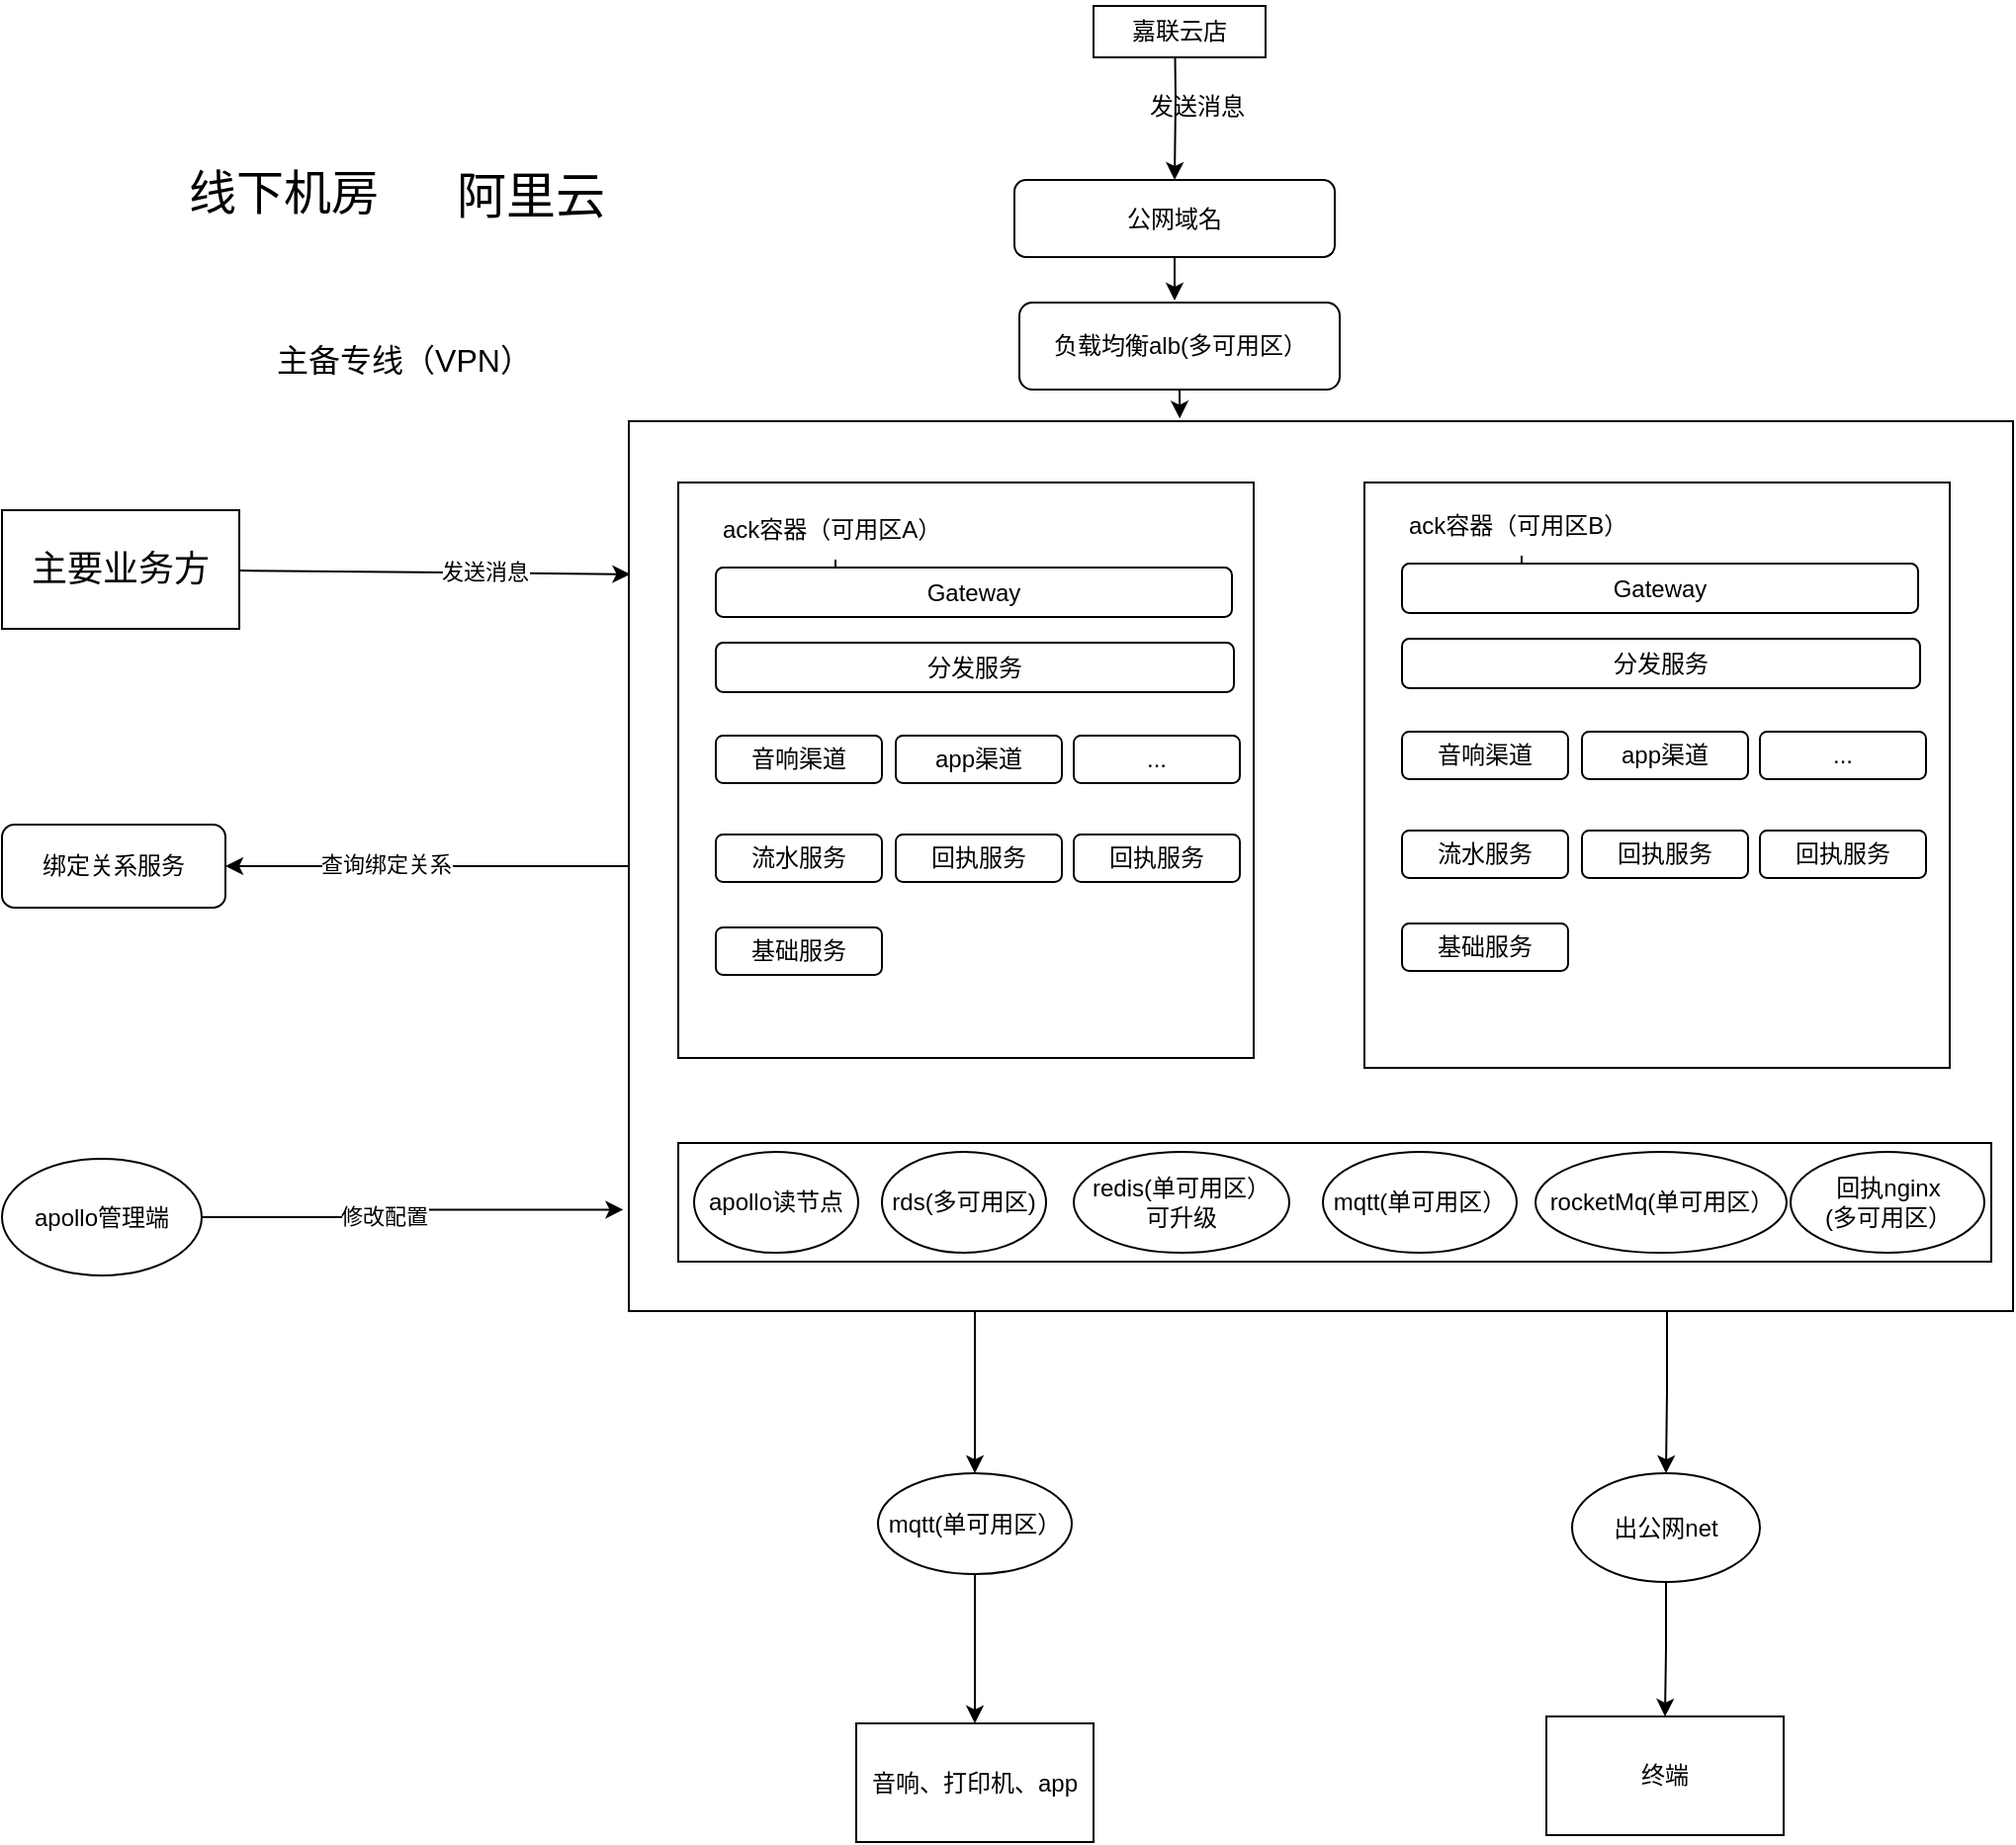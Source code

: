 <mxfile version="21.0.6" type="github">
  <diagram name="第 1 页" id="MCr-TpRp9YQij4r24jKr">
    <mxGraphModel dx="3622" dy="826" grid="0" gridSize="10" guides="1" tooltips="1" connect="1" arrows="1" fold="1" page="1" pageScale="1" pageWidth="2339" pageHeight="3300" math="0" shadow="0">
      <root>
        <mxCell id="0" />
        <mxCell id="1" parent="0" />
        <mxCell id="wj7ze2FspyCpMLqPtbik-85" style="edgeStyle=orthogonalEdgeStyle;rounded=0;orthogonalLoop=1;jettySize=auto;html=1;entryX=1;entryY=0.5;entryDx=0;entryDy=0;" edge="1" parent="1" source="wj7ze2FspyCpMLqPtbik-46" target="wj7ze2FspyCpMLqPtbik-72">
          <mxGeometry relative="1" as="geometry" />
        </mxCell>
        <mxCell id="wj7ze2FspyCpMLqPtbik-90" value="查询绑定关系" style="edgeLabel;html=1;align=center;verticalAlign=middle;resizable=0;points=[];" vertex="1" connectable="0" parent="wj7ze2FspyCpMLqPtbik-85">
          <mxGeometry x="0.194" y="-1" relative="1" as="geometry">
            <mxPoint x="-1" as="offset" />
          </mxGeometry>
        </mxCell>
        <mxCell id="wj7ze2FspyCpMLqPtbik-102" style="edgeStyle=orthogonalEdgeStyle;rounded=0;orthogonalLoop=1;jettySize=auto;html=1;exitX=0.25;exitY=1;exitDx=0;exitDy=0;entryX=0.5;entryY=0;entryDx=0;entryDy=0;" edge="1" parent="1" source="wj7ze2FspyCpMLqPtbik-46" target="wj7ze2FspyCpMLqPtbik-101">
          <mxGeometry relative="1" as="geometry" />
        </mxCell>
        <mxCell id="wj7ze2FspyCpMLqPtbik-103" style="edgeStyle=orthogonalEdgeStyle;rounded=0;orthogonalLoop=1;jettySize=auto;html=1;exitX=0.75;exitY=1;exitDx=0;exitDy=0;entryX=0.5;entryY=0;entryDx=0;entryDy=0;" edge="1" parent="1" source="wj7ze2FspyCpMLqPtbik-46" target="wj7ze2FspyCpMLqPtbik-94">
          <mxGeometry relative="1" as="geometry" />
        </mxCell>
        <mxCell id="wj7ze2FspyCpMLqPtbik-46" value="" style="rounded=0;whiteSpace=wrap;html=1;fillStyle=auto;gradientColor=default;fillColor=none;" vertex="1" parent="1">
          <mxGeometry x="113" y="242" width="700" height="450" as="geometry" />
        </mxCell>
        <mxCell id="wj7ze2FspyCpMLqPtbik-113" style="edgeStyle=orthogonalEdgeStyle;rounded=0;orthogonalLoop=1;jettySize=auto;html=1;exitX=0.5;exitY=1;exitDx=0;exitDy=0;" edge="1" parent="1" source="wj7ze2FspyCpMLqPtbik-2">
          <mxGeometry relative="1" as="geometry">
            <mxPoint x="389" y="181" as="targetPoint" />
            <Array as="points">
              <mxPoint x="389" y="181" />
              <mxPoint x="389" y="181" />
            </Array>
          </mxGeometry>
        </mxCell>
        <mxCell id="wj7ze2FspyCpMLqPtbik-2" value="公网域名" style="rounded=1;whiteSpace=wrap;html=1;" vertex="1" parent="1">
          <mxGeometry x="308" y="120" width="162" height="39" as="geometry" />
        </mxCell>
        <mxCell id="wj7ze2FspyCpMLqPtbik-3" value="" style="whiteSpace=wrap;html=1;aspect=fixed;" vertex="1" parent="1">
          <mxGeometry x="138" y="273" width="291" height="291" as="geometry" />
        </mxCell>
        <mxCell id="wj7ze2FspyCpMLqPtbik-30" value="" style="edgeStyle=orthogonalEdgeStyle;rounded=0;orthogonalLoop=1;jettySize=auto;html=1;" edge="1" parent="1" source="wj7ze2FspyCpMLqPtbik-4" target="wj7ze2FspyCpMLqPtbik-5">
          <mxGeometry relative="1" as="geometry" />
        </mxCell>
        <mxCell id="wj7ze2FspyCpMLqPtbik-4" value="ack容器（可用区A）&amp;nbsp;" style="text;html=1;strokeColor=none;fillColor=none;align=center;verticalAlign=middle;whiteSpace=wrap;rounded=0;" vertex="1" parent="1">
          <mxGeometry x="138" y="282" width="159" height="30" as="geometry" />
        </mxCell>
        <mxCell id="wj7ze2FspyCpMLqPtbik-5" value="Gateway" style="rounded=1;whiteSpace=wrap;html=1;" vertex="1" parent="1">
          <mxGeometry x="157" y="316" width="261" height="25" as="geometry" />
        </mxCell>
        <mxCell id="wj7ze2FspyCpMLqPtbik-6" value="分发服务" style="rounded=1;whiteSpace=wrap;html=1;" vertex="1" parent="1">
          <mxGeometry x="157" y="354" width="262" height="25" as="geometry" />
        </mxCell>
        <mxCell id="wj7ze2FspyCpMLqPtbik-7" value="音响渠道" style="rounded=1;whiteSpace=wrap;html=1;" vertex="1" parent="1">
          <mxGeometry x="157" y="401" width="84" height="24" as="geometry" />
        </mxCell>
        <mxCell id="wj7ze2FspyCpMLqPtbik-8" value="app渠道" style="rounded=1;whiteSpace=wrap;html=1;" vertex="1" parent="1">
          <mxGeometry x="248" y="401" width="84" height="24" as="geometry" />
        </mxCell>
        <mxCell id="wj7ze2FspyCpMLqPtbik-11" value="..." style="rounded=1;whiteSpace=wrap;html=1;" vertex="1" parent="1">
          <mxGeometry x="338" y="401" width="84" height="24" as="geometry" />
        </mxCell>
        <mxCell id="wj7ze2FspyCpMLqPtbik-15" value="流水服务" style="rounded=1;whiteSpace=wrap;html=1;" vertex="1" parent="1">
          <mxGeometry x="157" y="451" width="84" height="24" as="geometry" />
        </mxCell>
        <mxCell id="wj7ze2FspyCpMLqPtbik-16" value="回执服务" style="rounded=1;whiteSpace=wrap;html=1;" vertex="1" parent="1">
          <mxGeometry x="248" y="451" width="84" height="24" as="geometry" />
        </mxCell>
        <mxCell id="wj7ze2FspyCpMLqPtbik-17" value="回执服务" style="rounded=1;whiteSpace=wrap;html=1;" vertex="1" parent="1">
          <mxGeometry x="338" y="451" width="84" height="24" as="geometry" />
        </mxCell>
        <mxCell id="wj7ze2FspyCpMLqPtbik-18" value="基础服务" style="rounded=1;whiteSpace=wrap;html=1;" vertex="1" parent="1">
          <mxGeometry x="157" y="498" width="84" height="24" as="geometry" />
        </mxCell>
        <mxCell id="wj7ze2FspyCpMLqPtbik-33" value="" style="whiteSpace=wrap;html=1;aspect=fixed;" vertex="1" parent="1">
          <mxGeometry x="485" y="273" width="296" height="296" as="geometry" />
        </mxCell>
        <mxCell id="wj7ze2FspyCpMLqPtbik-34" value="" style="edgeStyle=orthogonalEdgeStyle;rounded=0;orthogonalLoop=1;jettySize=auto;html=1;" edge="1" parent="1" source="wj7ze2FspyCpMLqPtbik-35" target="wj7ze2FspyCpMLqPtbik-36">
          <mxGeometry relative="1" as="geometry" />
        </mxCell>
        <mxCell id="wj7ze2FspyCpMLqPtbik-35" value="ack容器（可用区B）&amp;nbsp;" style="text;html=1;strokeColor=none;fillColor=none;align=center;verticalAlign=middle;whiteSpace=wrap;rounded=0;" vertex="1" parent="1">
          <mxGeometry x="485" y="280" width="159" height="30" as="geometry" />
        </mxCell>
        <mxCell id="wj7ze2FspyCpMLqPtbik-36" value="Gateway" style="rounded=1;whiteSpace=wrap;html=1;" vertex="1" parent="1">
          <mxGeometry x="504" y="314" width="261" height="25" as="geometry" />
        </mxCell>
        <mxCell id="wj7ze2FspyCpMLqPtbik-37" value="分发服务" style="rounded=1;whiteSpace=wrap;html=1;" vertex="1" parent="1">
          <mxGeometry x="504" y="352" width="262" height="25" as="geometry" />
        </mxCell>
        <mxCell id="wj7ze2FspyCpMLqPtbik-38" value="音响渠道" style="rounded=1;whiteSpace=wrap;html=1;" vertex="1" parent="1">
          <mxGeometry x="504" y="399" width="84" height="24" as="geometry" />
        </mxCell>
        <mxCell id="wj7ze2FspyCpMLqPtbik-39" value="app渠道" style="rounded=1;whiteSpace=wrap;html=1;" vertex="1" parent="1">
          <mxGeometry x="595" y="399" width="84" height="24" as="geometry" />
        </mxCell>
        <mxCell id="wj7ze2FspyCpMLqPtbik-40" value="..." style="rounded=1;whiteSpace=wrap;html=1;" vertex="1" parent="1">
          <mxGeometry x="685" y="399" width="84" height="24" as="geometry" />
        </mxCell>
        <mxCell id="wj7ze2FspyCpMLqPtbik-41" value="流水服务" style="rounded=1;whiteSpace=wrap;html=1;" vertex="1" parent="1">
          <mxGeometry x="504" y="449" width="84" height="24" as="geometry" />
        </mxCell>
        <mxCell id="wj7ze2FspyCpMLqPtbik-42" value="回执服务" style="rounded=1;whiteSpace=wrap;html=1;" vertex="1" parent="1">
          <mxGeometry x="595" y="449" width="84" height="24" as="geometry" />
        </mxCell>
        <mxCell id="wj7ze2FspyCpMLqPtbik-43" value="回执服务" style="rounded=1;whiteSpace=wrap;html=1;" vertex="1" parent="1">
          <mxGeometry x="685" y="449" width="84" height="24" as="geometry" />
        </mxCell>
        <mxCell id="wj7ze2FspyCpMLqPtbik-44" value="基础服务" style="rounded=1;whiteSpace=wrap;html=1;" vertex="1" parent="1">
          <mxGeometry x="504" y="496" width="84" height="24" as="geometry" />
        </mxCell>
        <mxCell id="wj7ze2FspyCpMLqPtbik-48" value="线下机房" style="text;html=1;align=center;verticalAlign=middle;resizable=0;points=[];autosize=1;strokeColor=none;fillColor=none;fontSize=24;" vertex="1" parent="1">
          <mxGeometry x="-119" y="106" width="114" height="41" as="geometry" />
        </mxCell>
        <mxCell id="wj7ze2FspyCpMLqPtbik-49" value="阿里云" style="text;html=1;align=center;verticalAlign=middle;resizable=0;points=[];autosize=1;strokeColor=none;fillColor=none;fontSize=25;" vertex="1" parent="1">
          <mxGeometry x="16" y="105.5" width="93" height="42" as="geometry" />
        </mxCell>
        <mxCell id="wj7ze2FspyCpMLqPtbik-57" value="" style="endArrow=classic;html=1;rounded=0;entryX=0.001;entryY=0.172;entryDx=0;entryDy=0;entryPerimeter=0;startArrow=none;" edge="1" parent="1" source="wj7ze2FspyCpMLqPtbik-71" target="wj7ze2FspyCpMLqPtbik-46">
          <mxGeometry width="50" height="50" relative="1" as="geometry">
            <mxPoint x="-213" y="323" as="sourcePoint" />
            <mxPoint x="-59" y="323" as="targetPoint" />
          </mxGeometry>
        </mxCell>
        <mxCell id="wj7ze2FspyCpMLqPtbik-58" value="发送消息" style="edgeLabel;html=1;align=center;verticalAlign=middle;resizable=0;points=[];" vertex="1" connectable="0" parent="wj7ze2FspyCpMLqPtbik-57">
          <mxGeometry x="0.252" y="2" relative="1" as="geometry">
            <mxPoint y="1" as="offset" />
          </mxGeometry>
        </mxCell>
        <mxCell id="wj7ze2FspyCpMLqPtbik-59" style="edgeStyle=orthogonalEdgeStyle;rounded=0;orthogonalLoop=1;jettySize=auto;html=1;exitX=0.5;exitY=1;exitDx=0;exitDy=0;" edge="1" parent="1" source="wj7ze2FspyCpMLqPtbik-46" target="wj7ze2FspyCpMLqPtbik-46">
          <mxGeometry relative="1" as="geometry" />
        </mxCell>
        <mxCell id="wj7ze2FspyCpMLqPtbik-60" value="" style="rounded=0;whiteSpace=wrap;html=1;" vertex="1" parent="1">
          <mxGeometry x="138" y="607" width="664" height="60" as="geometry" />
        </mxCell>
        <mxCell id="wj7ze2FspyCpMLqPtbik-62" value="apollo读节点" style="ellipse;whiteSpace=wrap;html=1;" vertex="1" parent="1">
          <mxGeometry x="146" y="611.5" width="83" height="51" as="geometry" />
        </mxCell>
        <mxCell id="wj7ze2FspyCpMLqPtbik-63" value="rds(多可用区)" style="ellipse;whiteSpace=wrap;html=1;" vertex="1" parent="1">
          <mxGeometry x="241" y="611.5" width="83" height="51" as="geometry" />
        </mxCell>
        <mxCell id="wj7ze2FspyCpMLqPtbik-64" value="redis(单可用区）&lt;br&gt;可升级" style="ellipse;whiteSpace=wrap;html=1;" vertex="1" parent="1">
          <mxGeometry x="338" y="611.5" width="109" height="51" as="geometry" />
        </mxCell>
        <mxCell id="wj7ze2FspyCpMLqPtbik-72" value="绑定关系服务" style="rounded=1;whiteSpace=wrap;html=1;" vertex="1" parent="1">
          <mxGeometry x="-204" y="446" width="113" height="42" as="geometry" />
        </mxCell>
        <mxCell id="wj7ze2FspyCpMLqPtbik-74" value="rocketMq(单可用区）" style="ellipse;whiteSpace=wrap;html=1;" vertex="1" parent="1">
          <mxGeometry x="571.5" y="611.5" width="127" height="51" as="geometry" />
        </mxCell>
        <mxCell id="wj7ze2FspyCpMLqPtbik-75" style="edgeStyle=orthogonalEdgeStyle;rounded=0;orthogonalLoop=1;jettySize=auto;html=1;exitX=0.5;exitY=1;exitDx=0;exitDy=0;" edge="1" parent="1" source="wj7ze2FspyCpMLqPtbik-46" target="wj7ze2FspyCpMLqPtbik-46">
          <mxGeometry relative="1" as="geometry" />
        </mxCell>
        <mxCell id="wj7ze2FspyCpMLqPtbik-78" style="edgeStyle=orthogonalEdgeStyle;rounded=0;orthogonalLoop=1;jettySize=auto;html=1;entryX=-0.004;entryY=0.886;entryDx=0;entryDy=0;entryPerimeter=0;" edge="1" parent="1" source="wj7ze2FspyCpMLqPtbik-77" target="wj7ze2FspyCpMLqPtbik-46">
          <mxGeometry relative="1" as="geometry">
            <mxPoint x="-62.5" y="641.0" as="targetPoint" />
          </mxGeometry>
        </mxCell>
        <mxCell id="wj7ze2FspyCpMLqPtbik-82" value="修改配置" style="edgeLabel;html=1;align=center;verticalAlign=middle;resizable=0;points=[];" vertex="1" connectable="0" parent="wj7ze2FspyCpMLqPtbik-78">
          <mxGeometry x="-0.154" y="1" relative="1" as="geometry">
            <mxPoint as="offset" />
          </mxGeometry>
        </mxCell>
        <mxCell id="wj7ze2FspyCpMLqPtbik-77" value="apollo管理端" style="ellipse;whiteSpace=wrap;html=1;" vertex="1" parent="1">
          <mxGeometry x="-204" y="615" width="101" height="59" as="geometry" />
        </mxCell>
        <mxCell id="wj7ze2FspyCpMLqPtbik-83" value="&lt;font style=&quot;font-size: 16px;&quot;&gt;主备专线（VPN）&lt;/font&gt;" style="text;html=1;align=center;verticalAlign=middle;resizable=0;points=[];autosize=1;strokeColor=none;fillColor=none;" vertex="1" parent="1">
          <mxGeometry x="-75" y="195" width="147" height="31" as="geometry" />
        </mxCell>
        <mxCell id="wj7ze2FspyCpMLqPtbik-88" value="mqtt(单可用区）" style="ellipse;whiteSpace=wrap;html=1;" vertex="1" parent="1">
          <mxGeometry x="464" y="611.5" width="98" height="51" as="geometry" />
        </mxCell>
        <mxCell id="wj7ze2FspyCpMLqPtbik-89" value="回执nginx&lt;br&gt;(多可用区）" style="ellipse;whiteSpace=wrap;html=1;" vertex="1" parent="1">
          <mxGeometry x="700.5" y="611.5" width="98" height="51" as="geometry" />
        </mxCell>
        <mxCell id="wj7ze2FspyCpMLqPtbik-71" value="&lt;font style=&quot;font-size: 18px;&quot;&gt;主要业务方&lt;/font&gt;" style="rounded=0;whiteSpace=wrap;html=1;" vertex="1" parent="1">
          <mxGeometry x="-204" y="287" width="120" height="60" as="geometry" />
        </mxCell>
        <mxCell id="wj7ze2FspyCpMLqPtbik-108" style="edgeStyle=orthogonalEdgeStyle;rounded=0;orthogonalLoop=1;jettySize=auto;html=1;entryX=0.5;entryY=0;entryDx=0;entryDy=0;" edge="1" parent="1" source="wj7ze2FspyCpMLqPtbik-94" target="wj7ze2FspyCpMLqPtbik-107">
          <mxGeometry relative="1" as="geometry" />
        </mxCell>
        <mxCell id="wj7ze2FspyCpMLqPtbik-94" value="出公网net" style="ellipse;whiteSpace=wrap;html=1;" vertex="1" parent="1">
          <mxGeometry x="590" y="774" width="95" height="55" as="geometry" />
        </mxCell>
        <mxCell id="wj7ze2FspyCpMLqPtbik-99" style="edgeStyle=orthogonalEdgeStyle;rounded=0;orthogonalLoop=1;jettySize=auto;html=1;" edge="1" parent="1" target="wj7ze2FspyCpMLqPtbik-2">
          <mxGeometry relative="1" as="geometry">
            <mxPoint x="389" y="37.0" as="sourcePoint" />
          </mxGeometry>
        </mxCell>
        <mxCell id="wj7ze2FspyCpMLqPtbik-100" value="发送消息" style="text;html=1;align=center;verticalAlign=middle;resizable=0;points=[];autosize=1;strokeColor=none;fillColor=none;" vertex="1" parent="1">
          <mxGeometry x="367" y="70" width="66" height="26" as="geometry" />
        </mxCell>
        <mxCell id="wj7ze2FspyCpMLqPtbik-106" value="" style="edgeStyle=orthogonalEdgeStyle;rounded=0;orthogonalLoop=1;jettySize=auto;html=1;" edge="1" parent="1" source="wj7ze2FspyCpMLqPtbik-101" target="wj7ze2FspyCpMLqPtbik-105">
          <mxGeometry relative="1" as="geometry" />
        </mxCell>
        <mxCell id="wj7ze2FspyCpMLqPtbik-101" value="mqtt(单可用区）" style="ellipse;whiteSpace=wrap;html=1;" vertex="1" parent="1">
          <mxGeometry x="239" y="774" width="98" height="51" as="geometry" />
        </mxCell>
        <mxCell id="wj7ze2FspyCpMLqPtbik-105" value="音响、打印机、app" style="whiteSpace=wrap;html=1;" vertex="1" parent="1">
          <mxGeometry x="228" y="900.5" width="120" height="60" as="geometry" />
        </mxCell>
        <mxCell id="wj7ze2FspyCpMLqPtbik-107" value="终端" style="whiteSpace=wrap;html=1;" vertex="1" parent="1">
          <mxGeometry x="577" y="897" width="120" height="60" as="geometry" />
        </mxCell>
        <mxCell id="wj7ze2FspyCpMLqPtbik-109" value="嘉联云店" style="rounded=0;whiteSpace=wrap;html=1;" vertex="1" parent="1">
          <mxGeometry x="348" y="32" width="87" height="26" as="geometry" />
        </mxCell>
        <mxCell id="wj7ze2FspyCpMLqPtbik-114" style="edgeStyle=orthogonalEdgeStyle;rounded=0;orthogonalLoop=1;jettySize=auto;html=1;exitX=0.5;exitY=1;exitDx=0;exitDy=0;entryX=0.398;entryY=-0.003;entryDx=0;entryDy=0;entryPerimeter=0;" edge="1" parent="1" source="wj7ze2FspyCpMLqPtbik-111" target="wj7ze2FspyCpMLqPtbik-46">
          <mxGeometry relative="1" as="geometry" />
        </mxCell>
        <mxCell id="wj7ze2FspyCpMLqPtbik-111" value="负载均衡alb(多可用区）" style="rounded=1;whiteSpace=wrap;html=1;" vertex="1" parent="1">
          <mxGeometry x="310.5" y="182" width="162" height="44" as="geometry" />
        </mxCell>
      </root>
    </mxGraphModel>
  </diagram>
</mxfile>
